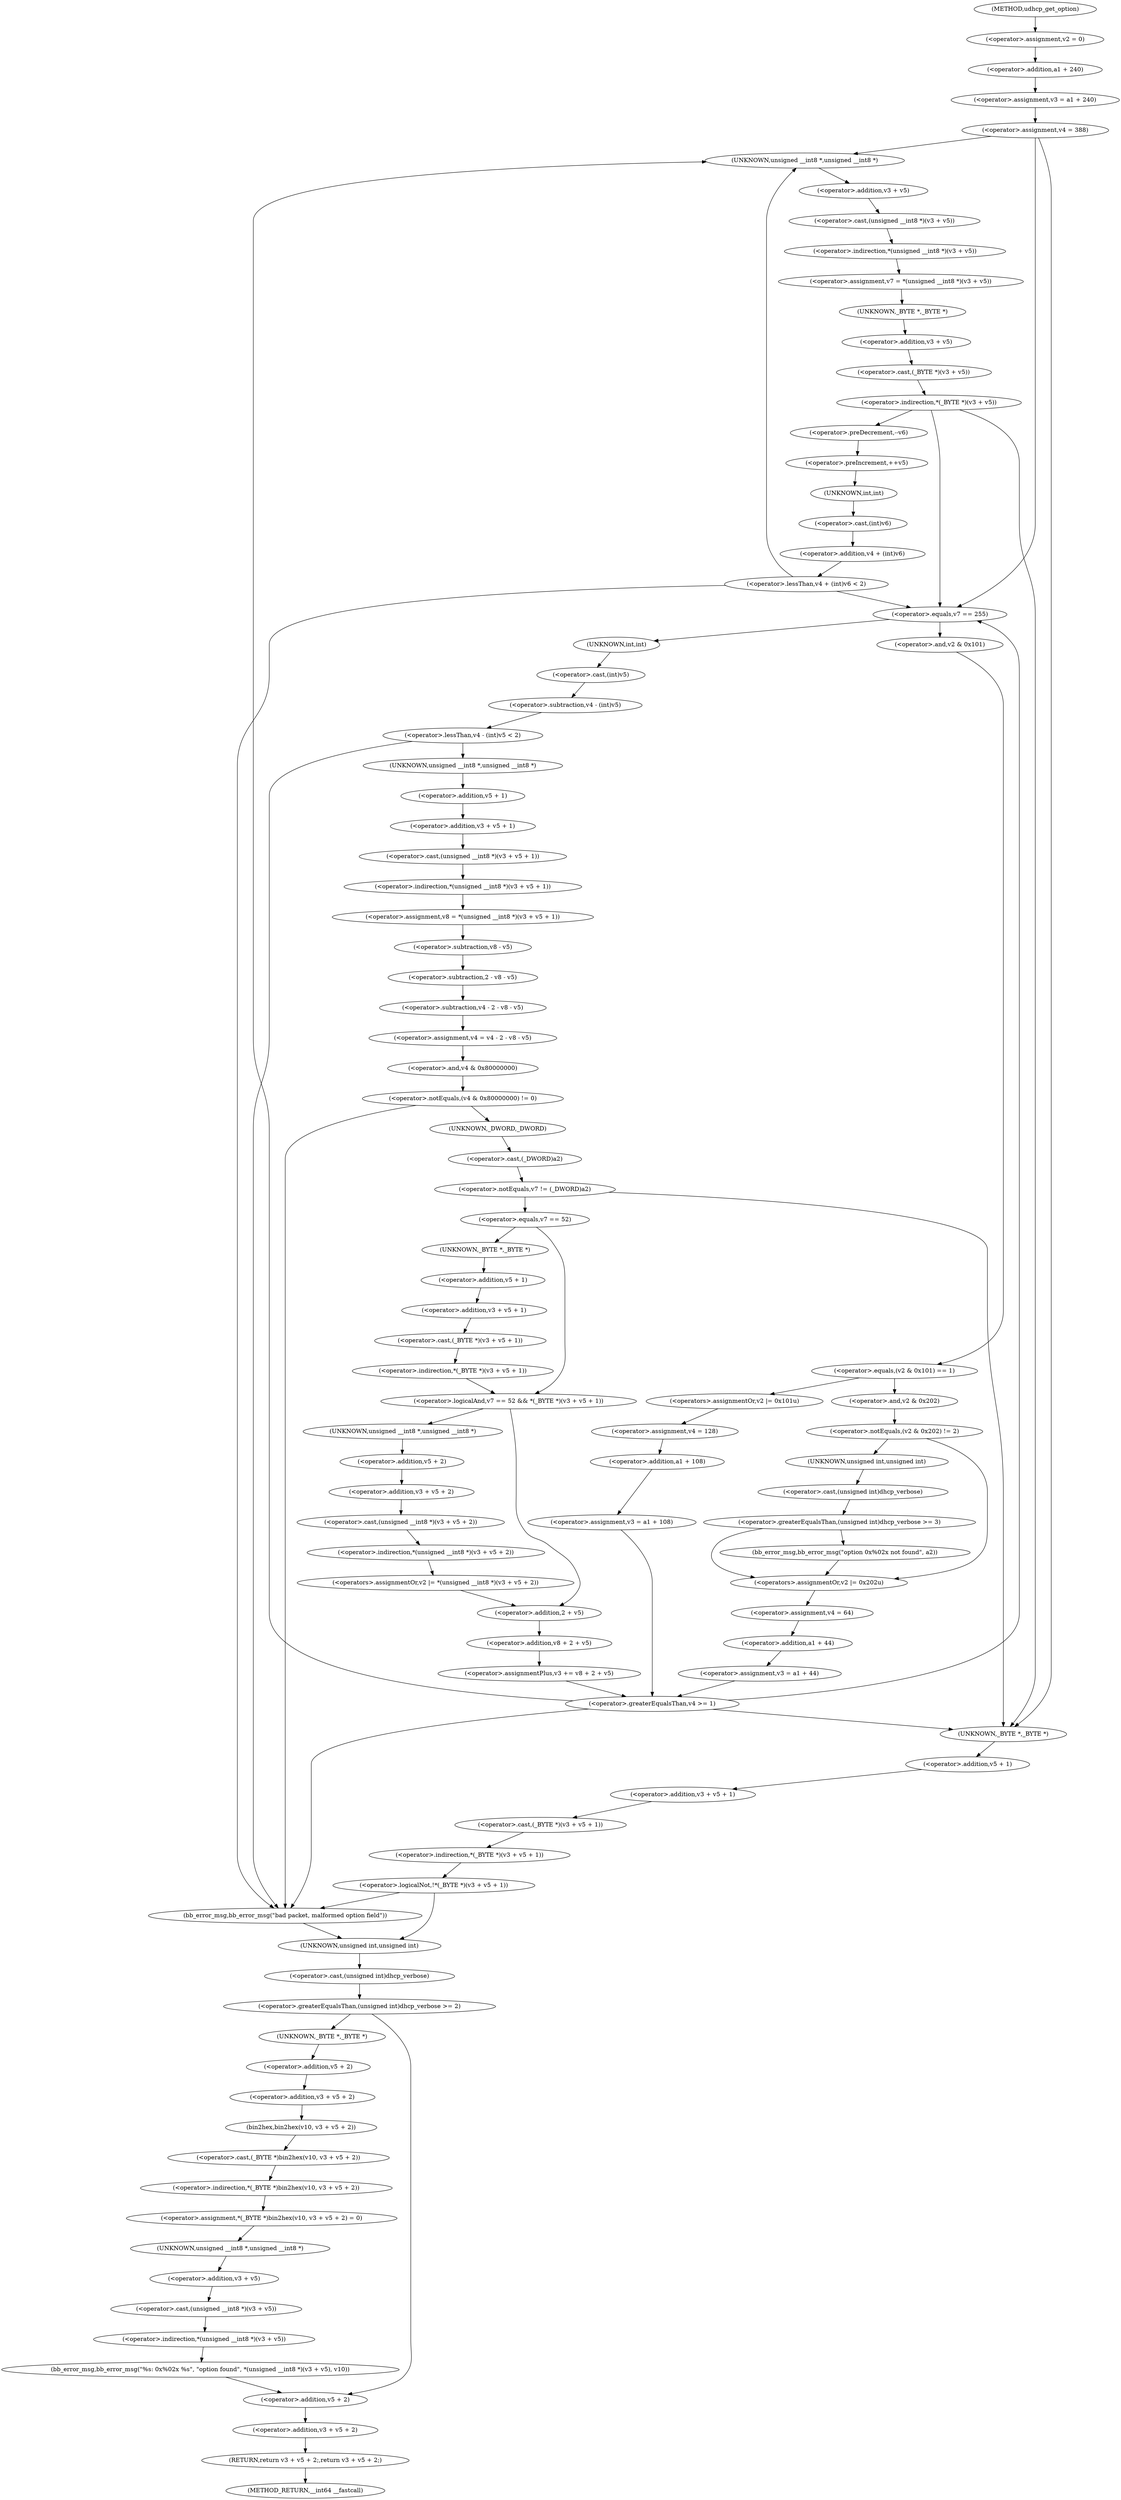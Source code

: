 digraph udhcp_get_option {  
"1000121" [label = "(<operator>.assignment,v2 = 0)" ]
"1000124" [label = "(<operator>.assignment,v3 = a1 + 240)" ]
"1000126" [label = "(<operator>.addition,a1 + 240)" ]
"1000129" [label = "(<operator>.assignment,v4 = 388)" ]
"1000140" [label = "(<operator>.assignment,v7 = *(unsigned __int8 *)(v3 + v5))" ]
"1000142" [label = "(<operator>.indirection,*(unsigned __int8 *)(v3 + v5))" ]
"1000143" [label = "(<operator>.cast,(unsigned __int8 *)(v3 + v5))" ]
"1000144" [label = "(UNKNOWN,unsigned __int8 *,unsigned __int8 *)" ]
"1000145" [label = "(<operator>.addition,v3 + v5)" ]
"1000149" [label = "(<operator>.indirection,*(_BYTE *)(v3 + v5))" ]
"1000150" [label = "(<operator>.cast,(_BYTE *)(v3 + v5))" ]
"1000151" [label = "(UNKNOWN,_BYTE *,_BYTE *)" ]
"1000152" [label = "(<operator>.addition,v3 + v5)" ]
"1000156" [label = "(<operator>.preDecrement,--v6)" ]
"1000158" [label = "(<operator>.preIncrement,++v5)" ]
"1000161" [label = "(<operator>.lessThan,v4 + (int)v6 < 2)" ]
"1000162" [label = "(<operator>.addition,v4 + (int)v6)" ]
"1000164" [label = "(<operator>.cast,(int)v6)" ]
"1000165" [label = "(UNKNOWN,int,int)" ]
"1000170" [label = "(<operator>.equals,v7 == 255)" ]
"1000175" [label = "(<operator>.equals,(v2 & 0x101) == 1)" ]
"1000176" [label = "(<operator>.and,v2 & 0x101)" ]
"1000181" [label = "(<operators>.assignmentOr,v2 |= 0x101u)" ]
"1000184" [label = "(<operator>.assignment,v4 = 128)" ]
"1000187" [label = "(<operator>.assignment,v3 = a1 + 108)" ]
"1000189" [label = "(<operator>.addition,a1 + 108)" ]
"1000195" [label = "(<operator>.notEquals,(v2 & 0x202) != 2)" ]
"1000196" [label = "(<operator>.and,v2 & 0x202)" ]
"1000202" [label = "(<operator>.greaterEqualsThan,(unsigned int)dhcp_verbose >= 3)" ]
"1000203" [label = "(<operator>.cast,(unsigned int)dhcp_verbose)" ]
"1000204" [label = "(UNKNOWN,unsigned int,unsigned int)" ]
"1000207" [label = "(bb_error_msg,bb_error_msg(\"option 0x%02x not found\", a2))" ]
"1000211" [label = "(<operators>.assignmentOr,v2 |= 0x202u)" ]
"1000214" [label = "(<operator>.assignment,v4 = 64)" ]
"1000217" [label = "(<operator>.assignment,v3 = a1 + 44)" ]
"1000219" [label = "(<operator>.addition,a1 + 44)" ]
"1000224" [label = "(<operator>.lessThan,v4 - (int)v5 < 2)" ]
"1000225" [label = "(<operator>.subtraction,v4 - (int)v5)" ]
"1000227" [label = "(<operator>.cast,(int)v5)" ]
"1000228" [label = "(UNKNOWN,int,int)" ]
"1000232" [label = "(<operator>.assignment,v8 = *(unsigned __int8 *)(v3 + v5 + 1))" ]
"1000234" [label = "(<operator>.indirection,*(unsigned __int8 *)(v3 + v5 + 1))" ]
"1000235" [label = "(<operator>.cast,(unsigned __int8 *)(v3 + v5 + 1))" ]
"1000236" [label = "(UNKNOWN,unsigned __int8 *,unsigned __int8 *)" ]
"1000237" [label = "(<operator>.addition,v3 + v5 + 1)" ]
"1000239" [label = "(<operator>.addition,v5 + 1)" ]
"1000242" [label = "(<operator>.assignment,v4 = v4 - 2 - v8 - v5)" ]
"1000244" [label = "(<operator>.subtraction,v4 - 2 - v8 - v5)" ]
"1000246" [label = "(<operator>.subtraction,2 - v8 - v5)" ]
"1000248" [label = "(<operator>.subtraction,v8 - v5)" ]
"1000252" [label = "(<operator>.notEquals,(v4 & 0x80000000) != 0)" ]
"1000253" [label = "(<operator>.and,v4 & 0x80000000)" ]
"1000259" [label = "(<operator>.notEquals,v7 != (_DWORD)a2)" ]
"1000261" [label = "(<operator>.cast,(_DWORD)a2)" ]
"1000262" [label = "(UNKNOWN,_DWORD,_DWORD)" ]
"1000266" [label = "(<operator>.logicalAnd,v7 == 52 && *(_BYTE *)(v3 + v5 + 1))" ]
"1000267" [label = "(<operator>.equals,v7 == 52)" ]
"1000270" [label = "(<operator>.indirection,*(_BYTE *)(v3 + v5 + 1))" ]
"1000271" [label = "(<operator>.cast,(_BYTE *)(v3 + v5 + 1))" ]
"1000272" [label = "(UNKNOWN,_BYTE *,_BYTE *)" ]
"1000273" [label = "(<operator>.addition,v3 + v5 + 1)" ]
"1000275" [label = "(<operator>.addition,v5 + 1)" ]
"1000278" [label = "(<operators>.assignmentOr,v2 |= *(unsigned __int8 *)(v3 + v5 + 2))" ]
"1000280" [label = "(<operator>.indirection,*(unsigned __int8 *)(v3 + v5 + 2))" ]
"1000281" [label = "(<operator>.cast,(unsigned __int8 *)(v3 + v5 + 2))" ]
"1000282" [label = "(UNKNOWN,unsigned __int8 *,unsigned __int8 *)" ]
"1000283" [label = "(<operator>.addition,v3 + v5 + 2)" ]
"1000285" [label = "(<operator>.addition,v5 + 2)" ]
"1000288" [label = "(<operator>.assignmentPlus,v3 += v8 + 2 + v5)" ]
"1000290" [label = "(<operator>.addition,v8 + 2 + v5)" ]
"1000292" [label = "(<operator>.addition,2 + v5)" ]
"1000297" [label = "(<operator>.greaterEqualsThan,v4 >= 1)" ]
"1000304" [label = "(<operator>.logicalNot,!*(_BYTE *)(v3 + v5 + 1))" ]
"1000305" [label = "(<operator>.indirection,*(_BYTE *)(v3 + v5 + 1))" ]
"1000306" [label = "(<operator>.cast,(_BYTE *)(v3 + v5 + 1))" ]
"1000307" [label = "(UNKNOWN,_BYTE *,_BYTE *)" ]
"1000308" [label = "(<operator>.addition,v3 + v5 + 1)" ]
"1000310" [label = "(<operator>.addition,v5 + 1)" ]
"1000315" [label = "(bb_error_msg,bb_error_msg(\"bad packet, malformed option field\"))" ]
"1000319" [label = "(<operator>.greaterEqualsThan,(unsigned int)dhcp_verbose >= 2)" ]
"1000320" [label = "(<operator>.cast,(unsigned int)dhcp_verbose)" ]
"1000321" [label = "(UNKNOWN,unsigned int,unsigned int)" ]
"1000325" [label = "(<operator>.assignment,*(_BYTE *)bin2hex(v10, v3 + v5 + 2) = 0)" ]
"1000326" [label = "(<operator>.indirection,*(_BYTE *)bin2hex(v10, v3 + v5 + 2))" ]
"1000327" [label = "(<operator>.cast,(_BYTE *)bin2hex(v10, v3 + v5 + 2))" ]
"1000328" [label = "(UNKNOWN,_BYTE *,_BYTE *)" ]
"1000329" [label = "(bin2hex,bin2hex(v10, v3 + v5 + 2))" ]
"1000331" [label = "(<operator>.addition,v3 + v5 + 2)" ]
"1000333" [label = "(<operator>.addition,v5 + 2)" ]
"1000337" [label = "(bb_error_msg,bb_error_msg(\"%s: 0x%02x %s\", \"option found\", *(unsigned __int8 *)(v3 + v5), v10))" ]
"1000340" [label = "(<operator>.indirection,*(unsigned __int8 *)(v3 + v5))" ]
"1000341" [label = "(<operator>.cast,(unsigned __int8 *)(v3 + v5))" ]
"1000342" [label = "(UNKNOWN,unsigned __int8 *,unsigned __int8 *)" ]
"1000343" [label = "(<operator>.addition,v3 + v5)" ]
"1000347" [label = "(RETURN,return v3 + v5 + 2;,return v3 + v5 + 2;)" ]
"1000348" [label = "(<operator>.addition,v3 + v5 + 2)" ]
"1000350" [label = "(<operator>.addition,v5 + 2)" ]
"1000109" [label = "(METHOD,udhcp_get_option)" ]
"1000353" [label = "(METHOD_RETURN,__int64 __fastcall)" ]
  "1000121" -> "1000126" 
  "1000124" -> "1000129" 
  "1000126" -> "1000124" 
  "1000129" -> "1000307" 
  "1000129" -> "1000144" 
  "1000129" -> "1000170" 
  "1000140" -> "1000151" 
  "1000142" -> "1000140" 
  "1000143" -> "1000142" 
  "1000144" -> "1000145" 
  "1000145" -> "1000143" 
  "1000149" -> "1000307" 
  "1000149" -> "1000170" 
  "1000149" -> "1000156" 
  "1000150" -> "1000149" 
  "1000151" -> "1000152" 
  "1000152" -> "1000150" 
  "1000156" -> "1000158" 
  "1000158" -> "1000165" 
  "1000161" -> "1000144" 
  "1000161" -> "1000170" 
  "1000161" -> "1000315" 
  "1000162" -> "1000161" 
  "1000164" -> "1000162" 
  "1000165" -> "1000164" 
  "1000170" -> "1000176" 
  "1000170" -> "1000228" 
  "1000175" -> "1000181" 
  "1000175" -> "1000196" 
  "1000176" -> "1000175" 
  "1000181" -> "1000184" 
  "1000184" -> "1000189" 
  "1000187" -> "1000297" 
  "1000189" -> "1000187" 
  "1000195" -> "1000204" 
  "1000195" -> "1000211" 
  "1000196" -> "1000195" 
  "1000202" -> "1000207" 
  "1000202" -> "1000211" 
  "1000203" -> "1000202" 
  "1000204" -> "1000203" 
  "1000207" -> "1000211" 
  "1000211" -> "1000214" 
  "1000214" -> "1000219" 
  "1000217" -> "1000297" 
  "1000219" -> "1000217" 
  "1000224" -> "1000315" 
  "1000224" -> "1000236" 
  "1000225" -> "1000224" 
  "1000227" -> "1000225" 
  "1000228" -> "1000227" 
  "1000232" -> "1000248" 
  "1000234" -> "1000232" 
  "1000235" -> "1000234" 
  "1000236" -> "1000239" 
  "1000237" -> "1000235" 
  "1000239" -> "1000237" 
  "1000242" -> "1000253" 
  "1000244" -> "1000242" 
  "1000246" -> "1000244" 
  "1000248" -> "1000246" 
  "1000252" -> "1000315" 
  "1000252" -> "1000262" 
  "1000253" -> "1000252" 
  "1000259" -> "1000267" 
  "1000259" -> "1000307" 
  "1000261" -> "1000259" 
  "1000262" -> "1000261" 
  "1000266" -> "1000282" 
  "1000266" -> "1000292" 
  "1000267" -> "1000272" 
  "1000267" -> "1000266" 
  "1000270" -> "1000266" 
  "1000271" -> "1000270" 
  "1000272" -> "1000275" 
  "1000273" -> "1000271" 
  "1000275" -> "1000273" 
  "1000278" -> "1000292" 
  "1000280" -> "1000278" 
  "1000281" -> "1000280" 
  "1000282" -> "1000285" 
  "1000283" -> "1000281" 
  "1000285" -> "1000283" 
  "1000288" -> "1000297" 
  "1000290" -> "1000288" 
  "1000292" -> "1000290" 
  "1000297" -> "1000307" 
  "1000297" -> "1000144" 
  "1000297" -> "1000170" 
  "1000297" -> "1000315" 
  "1000304" -> "1000321" 
  "1000304" -> "1000315" 
  "1000305" -> "1000304" 
  "1000306" -> "1000305" 
  "1000307" -> "1000310" 
  "1000308" -> "1000306" 
  "1000310" -> "1000308" 
  "1000315" -> "1000321" 
  "1000319" -> "1000328" 
  "1000319" -> "1000350" 
  "1000320" -> "1000319" 
  "1000321" -> "1000320" 
  "1000325" -> "1000342" 
  "1000326" -> "1000325" 
  "1000327" -> "1000326" 
  "1000328" -> "1000333" 
  "1000329" -> "1000327" 
  "1000331" -> "1000329" 
  "1000333" -> "1000331" 
  "1000337" -> "1000350" 
  "1000340" -> "1000337" 
  "1000341" -> "1000340" 
  "1000342" -> "1000343" 
  "1000343" -> "1000341" 
  "1000347" -> "1000353" 
  "1000348" -> "1000347" 
  "1000350" -> "1000348" 
  "1000109" -> "1000121" 
}

